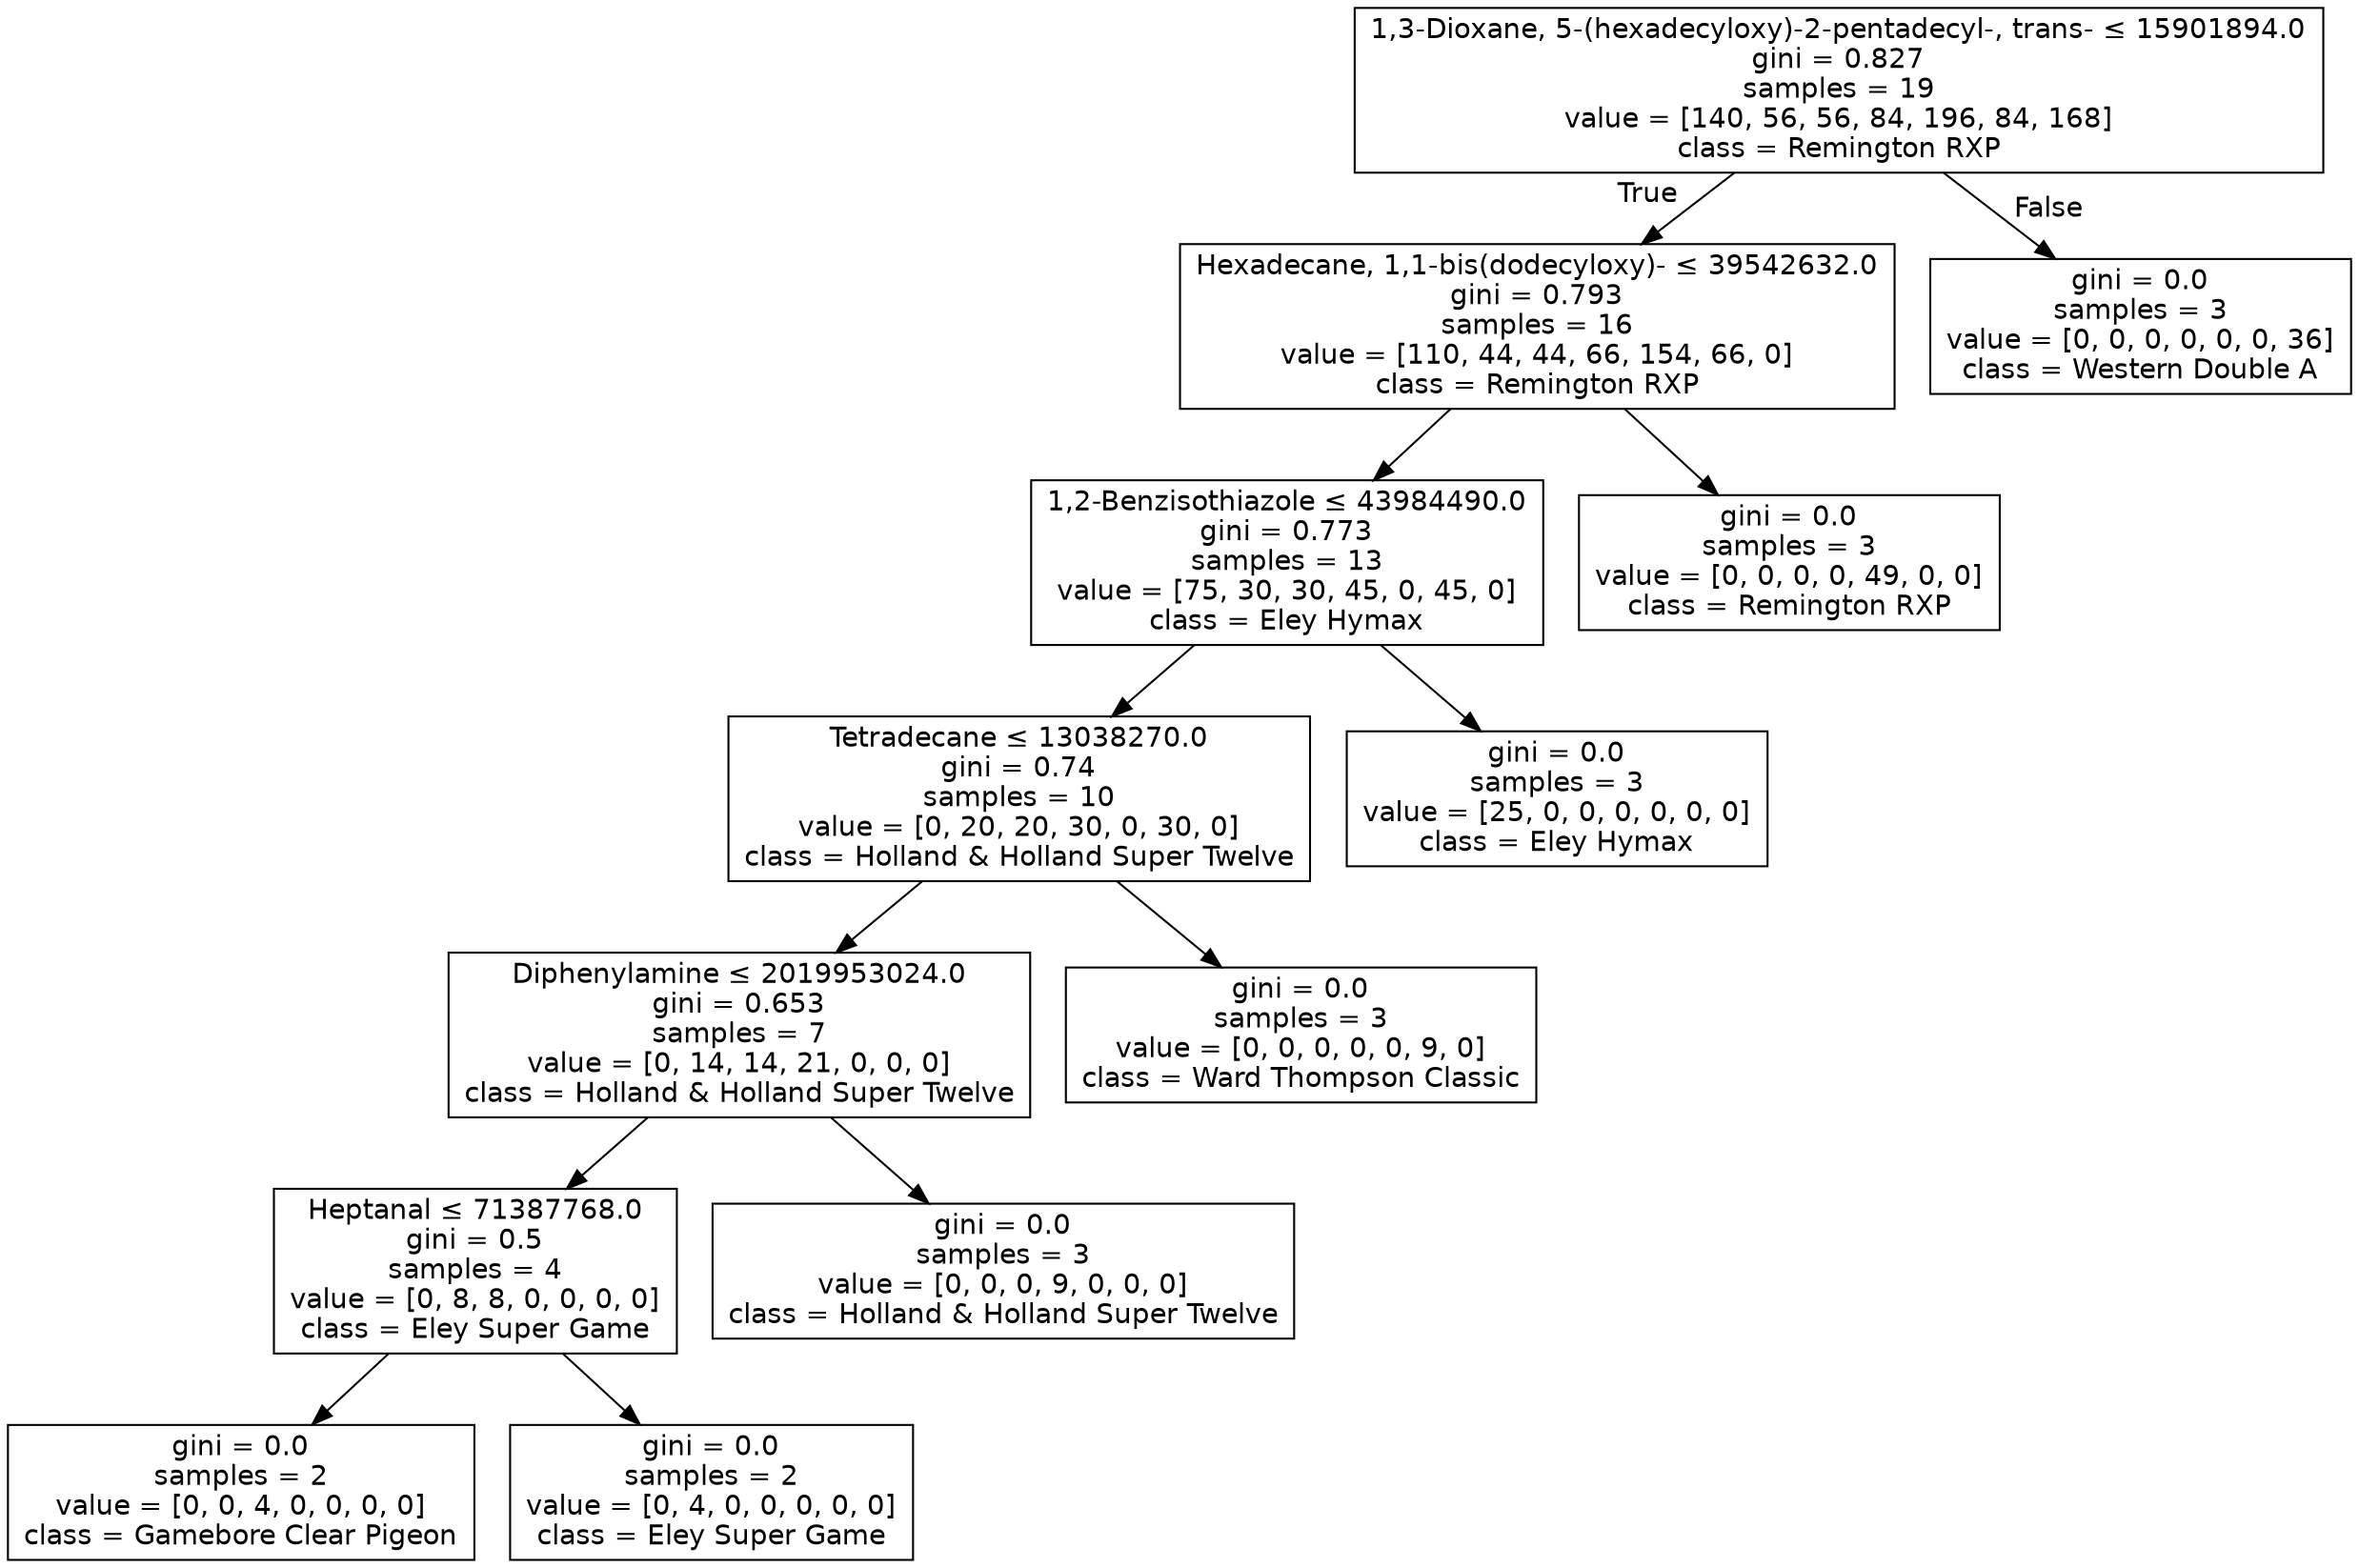 digraph Tree {
node [shape=box, fontname="helvetica"] ;
edge [fontname="helvetica"] ;
0 [label=<1,3-Dioxane, 5-(hexadecyloxy)-2-pentadecyl-, trans- &le; 15901894.0<br/>gini = 0.827<br/>samples = 19<br/>value = [140, 56, 56, 84, 196, 84, 168]<br/>class = Remington RXP>] ;
1 [label=<Hexadecane, 1,1-bis(dodecyloxy)- &le; 39542632.0<br/>gini = 0.793<br/>samples = 16<br/>value = [110, 44, 44, 66, 154, 66, 0]<br/>class = Remington RXP>] ;
0 -> 1 [labeldistance=2.5, labelangle=45, headlabel="True"] ;
2 [label=<1,2-Benzisothiazole &le; 43984490.0<br/>gini = 0.773<br/>samples = 13<br/>value = [75, 30, 30, 45, 0, 45, 0]<br/>class = Eley Hymax>] ;
1 -> 2 ;
3 [label=<Tetradecane &le; 13038270.0<br/>gini = 0.74<br/>samples = 10<br/>value = [0, 20, 20, 30, 0, 30, 0]<br/>class = Holland &amp; Holland Super Twelve>] ;
2 -> 3 ;
4 [label=<Diphenylamine &le; 2019953024.0<br/>gini = 0.653<br/>samples = 7<br/>value = [0, 14, 14, 21, 0, 0, 0]<br/>class = Holland &amp; Holland Super Twelve>] ;
3 -> 4 ;
5 [label=<Heptanal &le; 71387768.0<br/>gini = 0.5<br/>samples = 4<br/>value = [0, 8, 8, 0, 0, 0, 0]<br/>class = Eley Super Game>] ;
4 -> 5 ;
6 [label=<gini = 0.0<br/>samples = 2<br/>value = [0, 0, 4, 0, 0, 0, 0]<br/>class = Gamebore Clear Pigeon>] ;
5 -> 6 ;
7 [label=<gini = 0.0<br/>samples = 2<br/>value = [0, 4, 0, 0, 0, 0, 0]<br/>class = Eley Super Game>] ;
5 -> 7 ;
8 [label=<gini = 0.0<br/>samples = 3<br/>value = [0, 0, 0, 9, 0, 0, 0]<br/>class = Holland &amp; Holland Super Twelve>] ;
4 -> 8 ;
9 [label=<gini = 0.0<br/>samples = 3<br/>value = [0, 0, 0, 0, 0, 9, 0]<br/>class = Ward Thompson Classic>] ;
3 -> 9 ;
10 [label=<gini = 0.0<br/>samples = 3<br/>value = [25, 0, 0, 0, 0, 0, 0]<br/>class = Eley Hymax>] ;
2 -> 10 ;
11 [label=<gini = 0.0<br/>samples = 3<br/>value = [0, 0, 0, 0, 49, 0, 0]<br/>class = Remington RXP>] ;
1 -> 11 ;
12 [label=<gini = 0.0<br/>samples = 3<br/>value = [0, 0, 0, 0, 0, 0, 36]<br/>class = Western Double A>] ;
0 -> 12 [labeldistance=2.5, labelangle=-45, headlabel="False"] ;
}
